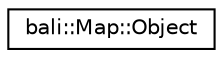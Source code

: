 digraph "Graphical Class Hierarchy"
{
  edge [fontname="Helvetica",fontsize="10",labelfontname="Helvetica",labelfontsize="10"];
  node [fontname="Helvetica",fontsize="10",shape=record];
  rankdir="LR";
  Node1 [label="bali::Map::Object",height=0.2,width=0.4,color="black", fillcolor="white", style="filled",URL="$structbali_1_1_map_1_1_object.html"];
}
